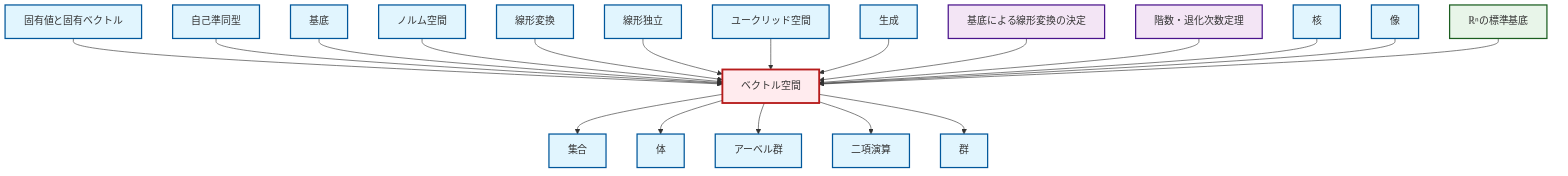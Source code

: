 graph TD
    classDef definition fill:#e1f5fe,stroke:#01579b,stroke-width:2px
    classDef theorem fill:#f3e5f5,stroke:#4a148c,stroke-width:2px
    classDef axiom fill:#fff3e0,stroke:#e65100,stroke-width:2px
    classDef example fill:#e8f5e9,stroke:#1b5e20,stroke-width:2px
    classDef current fill:#ffebee,stroke:#b71c1c,stroke-width:3px
    def-image["像"]:::definition
    def-vector-space["ベクトル空間"]:::definition
    def-binary-operation["二項演算"]:::definition
    def-linear-independence["線形独立"]:::definition
    def-kernel["核"]:::definition
    def-group["群"]:::definition
    def-linear-transformation["線形変換"]:::definition
    def-abelian-group["アーベル群"]:::definition
    def-span["生成"]:::definition
    def-field["体"]:::definition
    def-normed-vector-space["ノルム空間"]:::definition
    def-euclidean-space["ユークリッド空間"]:::definition
    thm-linear-transformation-basis["基底による線形変換の決定"]:::theorem
    thm-rank-nullity["階数・退化次数定理"]:::theorem
    def-set["集合"]:::definition
    def-basis["基底"]:::definition
    ex-standard-basis-rn["ℝⁿの標準基底"]:::example
    def-endomorphism["自己準同型"]:::definition
    def-eigenvalue-eigenvector["固有値と固有ベクトル"]:::definition
    def-eigenvalue-eigenvector --> def-vector-space
    def-vector-space --> def-set
    def-endomorphism --> def-vector-space
    def-basis --> def-vector-space
    def-normed-vector-space --> def-vector-space
    def-linear-transformation --> def-vector-space
    def-vector-space --> def-field
    def-linear-independence --> def-vector-space
    def-euclidean-space --> def-vector-space
    def-span --> def-vector-space
    def-vector-space --> def-abelian-group
    thm-linear-transformation-basis --> def-vector-space
    def-vector-space --> def-binary-operation
    def-vector-space --> def-group
    thm-rank-nullity --> def-vector-space
    def-kernel --> def-vector-space
    def-image --> def-vector-space
    ex-standard-basis-rn --> def-vector-space
    class def-vector-space current